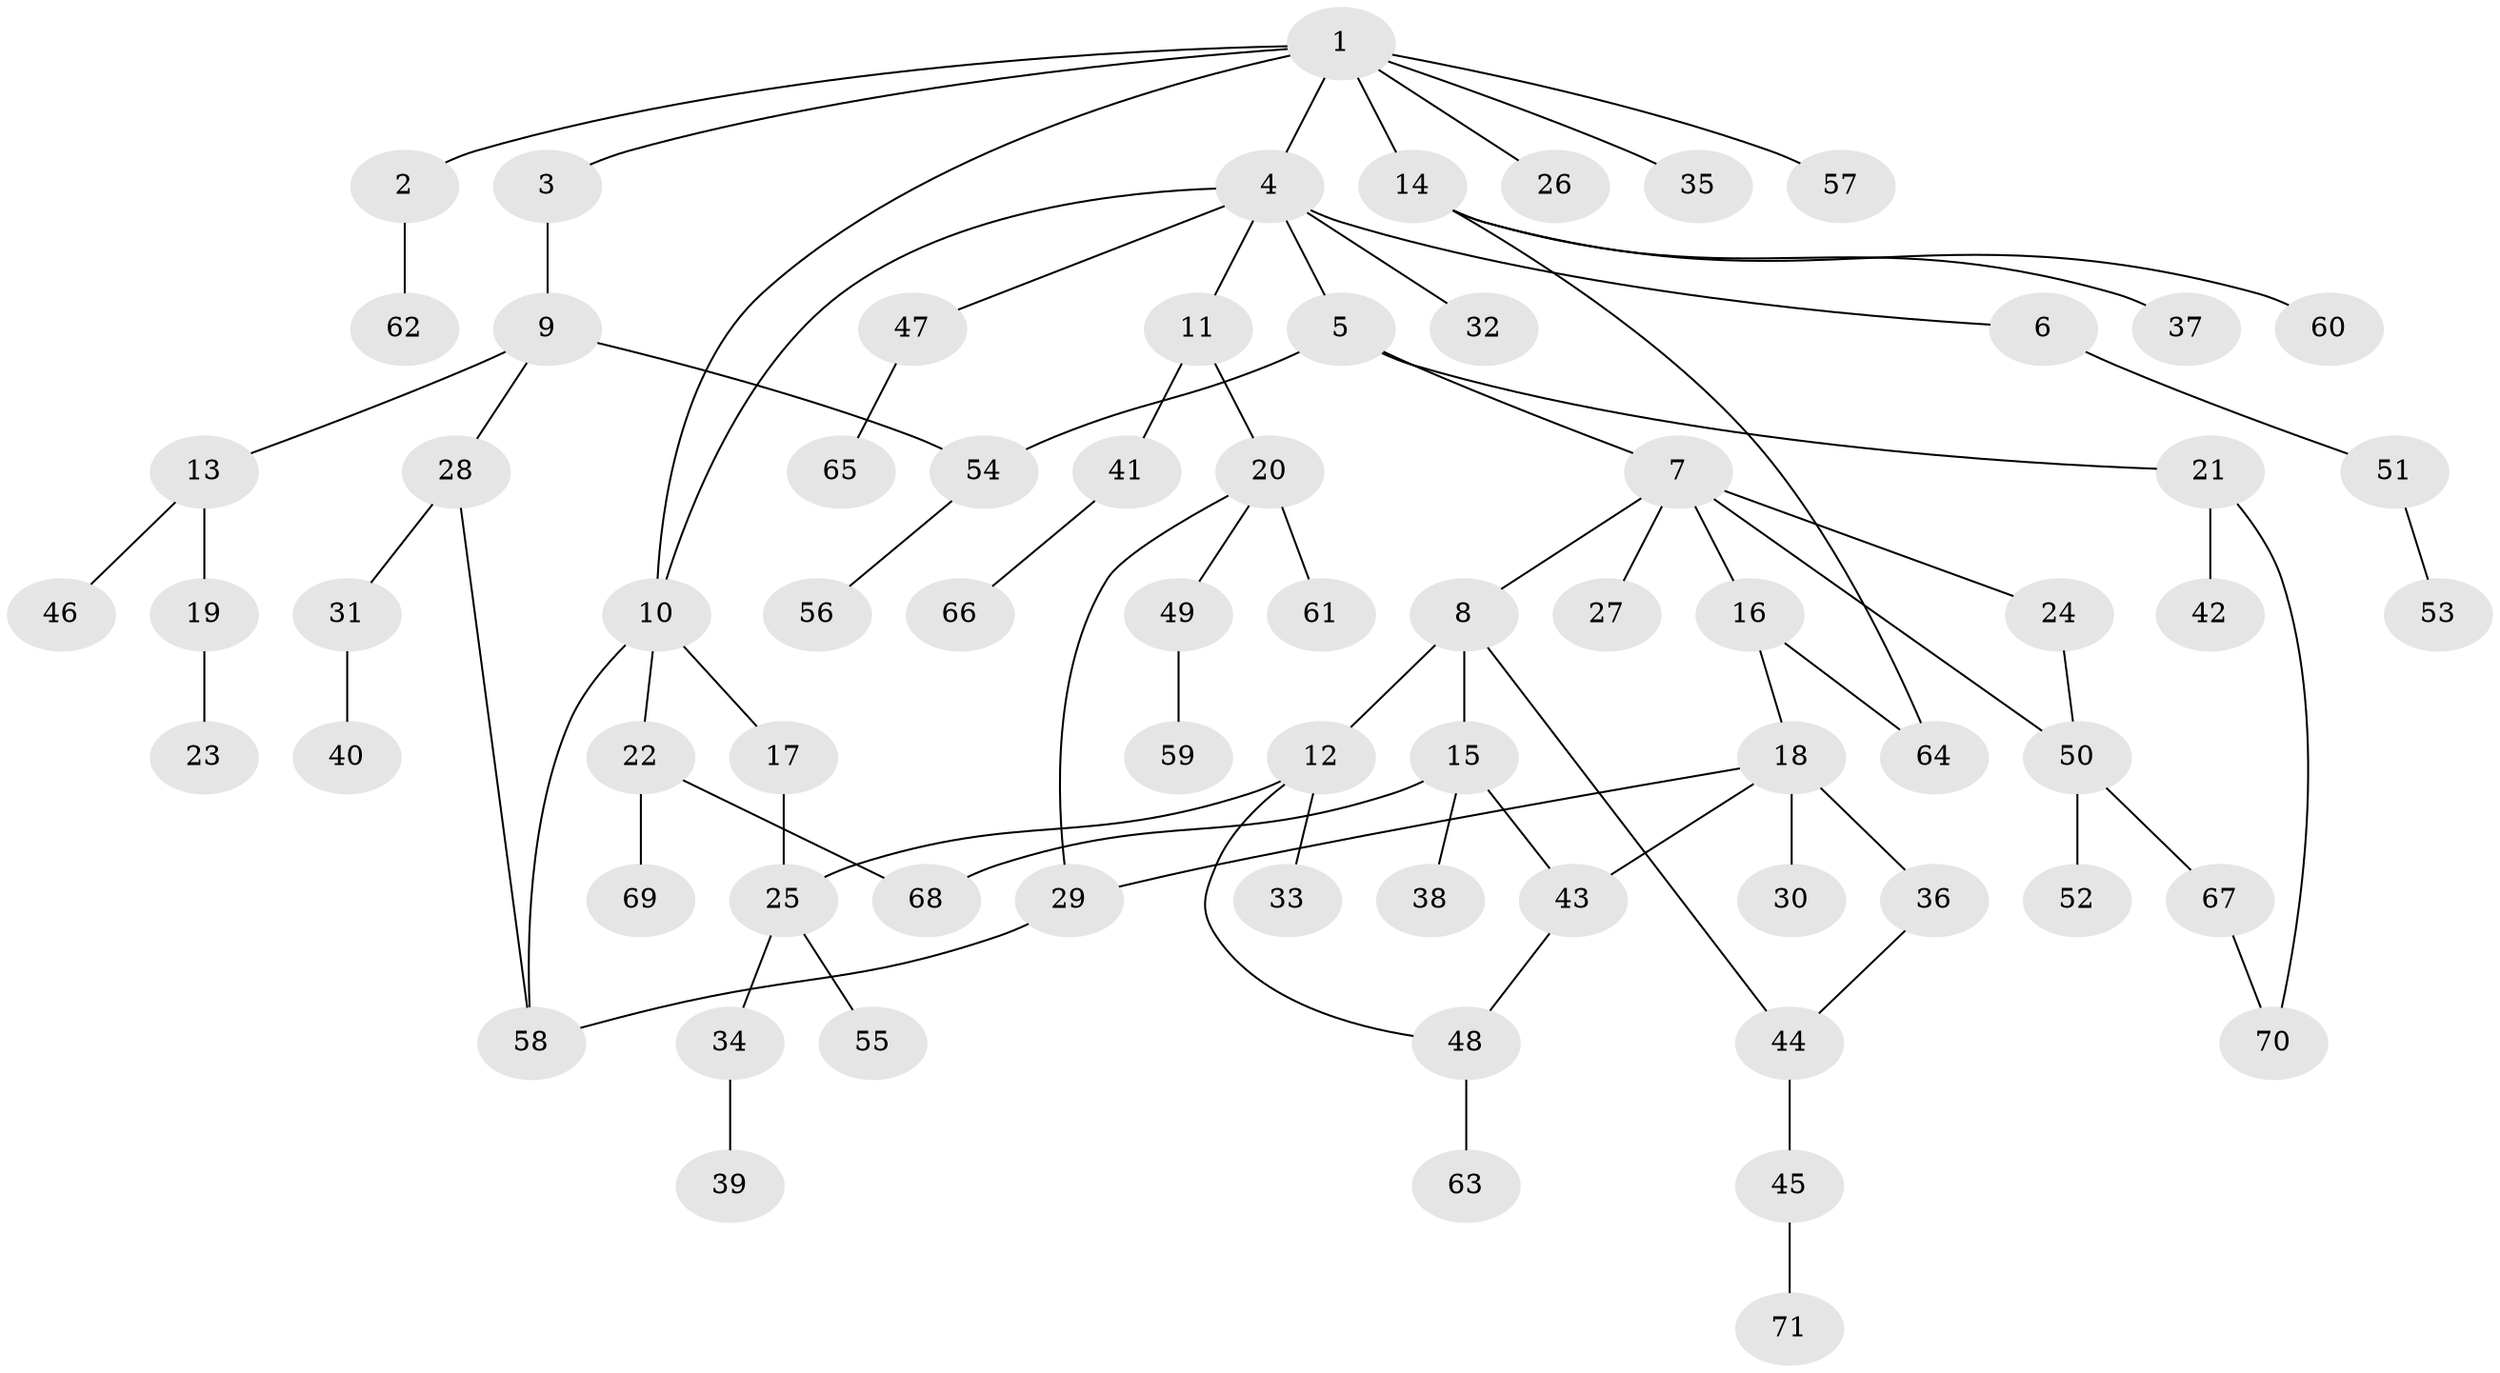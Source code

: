 // Generated by graph-tools (version 1.1) at 2025/34/03/09/25 02:34:15]
// undirected, 71 vertices, 83 edges
graph export_dot {
graph [start="1"]
  node [color=gray90,style=filled];
  1;
  2;
  3;
  4;
  5;
  6;
  7;
  8;
  9;
  10;
  11;
  12;
  13;
  14;
  15;
  16;
  17;
  18;
  19;
  20;
  21;
  22;
  23;
  24;
  25;
  26;
  27;
  28;
  29;
  30;
  31;
  32;
  33;
  34;
  35;
  36;
  37;
  38;
  39;
  40;
  41;
  42;
  43;
  44;
  45;
  46;
  47;
  48;
  49;
  50;
  51;
  52;
  53;
  54;
  55;
  56;
  57;
  58;
  59;
  60;
  61;
  62;
  63;
  64;
  65;
  66;
  67;
  68;
  69;
  70;
  71;
  1 -- 2;
  1 -- 3;
  1 -- 4;
  1 -- 14;
  1 -- 26;
  1 -- 35;
  1 -- 57;
  1 -- 10;
  2 -- 62;
  3 -- 9;
  4 -- 5;
  4 -- 6;
  4 -- 10;
  4 -- 11;
  4 -- 32;
  4 -- 47;
  5 -- 7;
  5 -- 21;
  5 -- 54;
  6 -- 51;
  7 -- 8;
  7 -- 16;
  7 -- 24;
  7 -- 27;
  7 -- 50;
  8 -- 12;
  8 -- 15;
  8 -- 44;
  9 -- 13;
  9 -- 28;
  9 -- 54;
  10 -- 17;
  10 -- 22;
  10 -- 58;
  11 -- 20;
  11 -- 41;
  12 -- 33;
  12 -- 48;
  12 -- 25;
  13 -- 19;
  13 -- 46;
  14 -- 37;
  14 -- 60;
  14 -- 64;
  15 -- 38;
  15 -- 43;
  15 -- 68;
  16 -- 18;
  16 -- 64;
  17 -- 25;
  18 -- 29;
  18 -- 30;
  18 -- 36;
  18 -- 43;
  19 -- 23;
  20 -- 49;
  20 -- 61;
  20 -- 29;
  21 -- 42;
  21 -- 70;
  22 -- 69;
  22 -- 68;
  24 -- 50;
  25 -- 34;
  25 -- 55;
  28 -- 31;
  28 -- 58;
  29 -- 58;
  31 -- 40;
  34 -- 39;
  36 -- 44;
  41 -- 66;
  43 -- 48;
  44 -- 45;
  45 -- 71;
  47 -- 65;
  48 -- 63;
  49 -- 59;
  50 -- 52;
  50 -- 67;
  51 -- 53;
  54 -- 56;
  67 -- 70;
}
